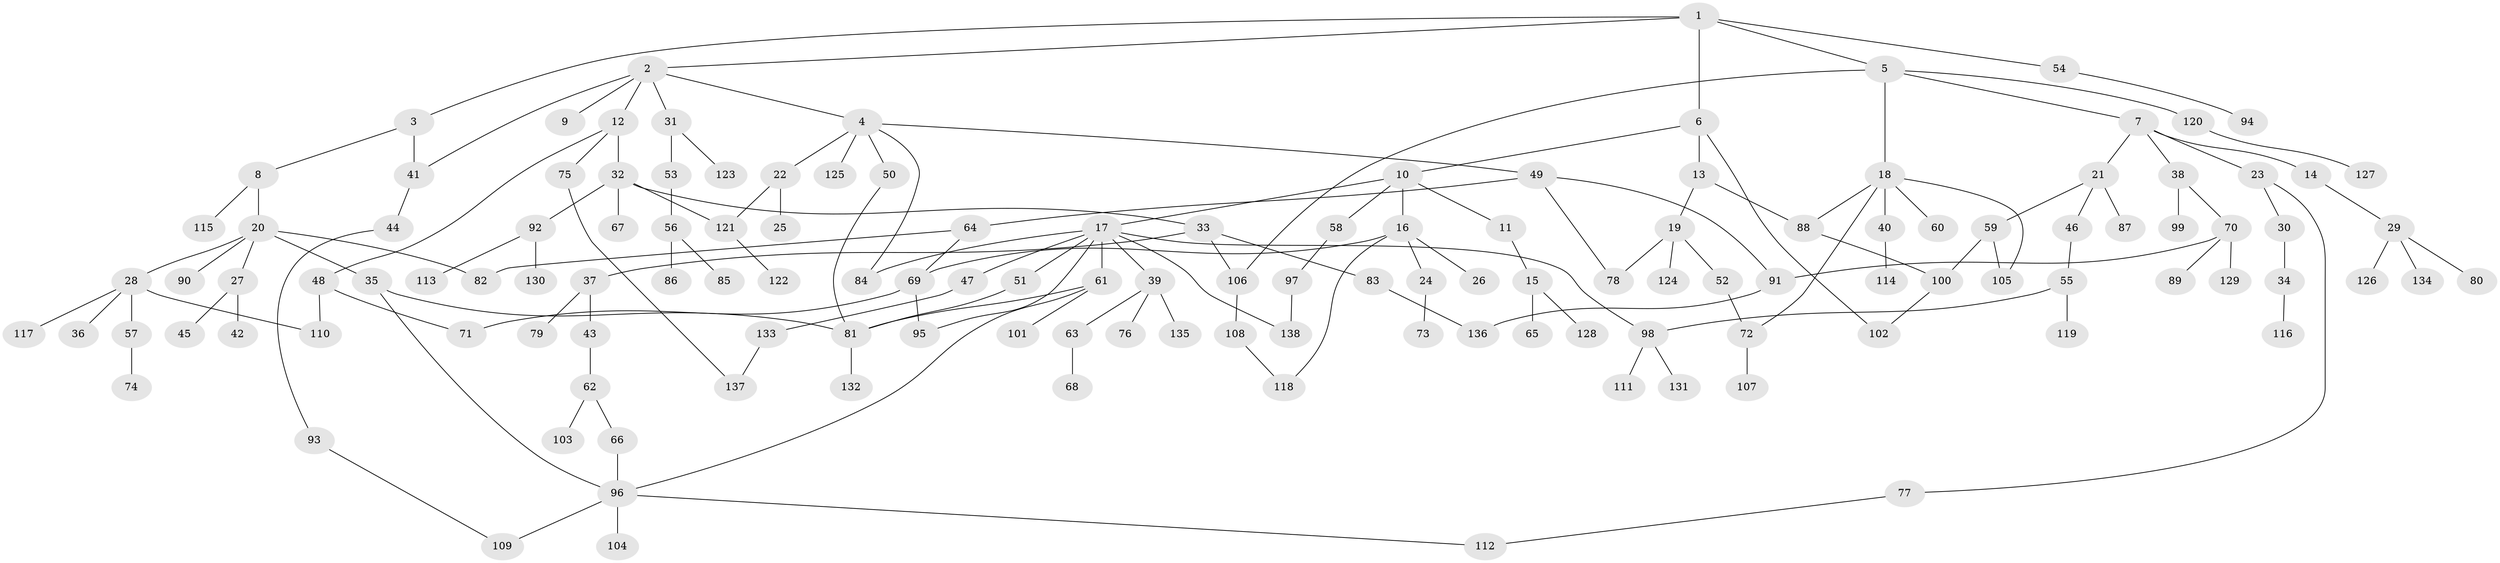 // coarse degree distribution, {5: 0.06521739130434782, 6: 0.03260869565217391, 7: 0.05434782608695652, 1: 0.3695652173913043, 2: 0.2608695652173913, 9: 0.010869565217391304, 4: 0.05434782608695652, 3: 0.15217391304347827}
// Generated by graph-tools (version 1.1) at 2025/41/03/06/25 10:41:31]
// undirected, 138 vertices, 165 edges
graph export_dot {
graph [start="1"]
  node [color=gray90,style=filled];
  1;
  2;
  3;
  4;
  5;
  6;
  7;
  8;
  9;
  10;
  11;
  12;
  13;
  14;
  15;
  16;
  17;
  18;
  19;
  20;
  21;
  22;
  23;
  24;
  25;
  26;
  27;
  28;
  29;
  30;
  31;
  32;
  33;
  34;
  35;
  36;
  37;
  38;
  39;
  40;
  41;
  42;
  43;
  44;
  45;
  46;
  47;
  48;
  49;
  50;
  51;
  52;
  53;
  54;
  55;
  56;
  57;
  58;
  59;
  60;
  61;
  62;
  63;
  64;
  65;
  66;
  67;
  68;
  69;
  70;
  71;
  72;
  73;
  74;
  75;
  76;
  77;
  78;
  79;
  80;
  81;
  82;
  83;
  84;
  85;
  86;
  87;
  88;
  89;
  90;
  91;
  92;
  93;
  94;
  95;
  96;
  97;
  98;
  99;
  100;
  101;
  102;
  103;
  104;
  105;
  106;
  107;
  108;
  109;
  110;
  111;
  112;
  113;
  114;
  115;
  116;
  117;
  118;
  119;
  120;
  121;
  122;
  123;
  124;
  125;
  126;
  127;
  128;
  129;
  130;
  131;
  132;
  133;
  134;
  135;
  136;
  137;
  138;
  1 -- 2;
  1 -- 3;
  1 -- 5;
  1 -- 6;
  1 -- 54;
  2 -- 4;
  2 -- 9;
  2 -- 12;
  2 -- 31;
  2 -- 41;
  3 -- 8;
  3 -- 41;
  4 -- 22;
  4 -- 49;
  4 -- 50;
  4 -- 84;
  4 -- 125;
  5 -- 7;
  5 -- 18;
  5 -- 106;
  5 -- 120;
  6 -- 10;
  6 -- 13;
  6 -- 102;
  7 -- 14;
  7 -- 21;
  7 -- 23;
  7 -- 38;
  8 -- 20;
  8 -- 115;
  10 -- 11;
  10 -- 16;
  10 -- 17;
  10 -- 58;
  11 -- 15;
  12 -- 32;
  12 -- 48;
  12 -- 75;
  13 -- 19;
  13 -- 88;
  14 -- 29;
  15 -- 65;
  15 -- 128;
  16 -- 24;
  16 -- 26;
  16 -- 69;
  16 -- 118;
  17 -- 39;
  17 -- 47;
  17 -- 51;
  17 -- 61;
  17 -- 98;
  17 -- 138;
  17 -- 95;
  17 -- 84;
  18 -- 40;
  18 -- 60;
  18 -- 72;
  18 -- 88;
  18 -- 105;
  19 -- 52;
  19 -- 124;
  19 -- 78;
  20 -- 27;
  20 -- 28;
  20 -- 35;
  20 -- 82;
  20 -- 90;
  21 -- 46;
  21 -- 59;
  21 -- 87;
  22 -- 25;
  22 -- 121;
  23 -- 30;
  23 -- 77;
  24 -- 73;
  27 -- 42;
  27 -- 45;
  28 -- 36;
  28 -- 57;
  28 -- 117;
  28 -- 110;
  29 -- 80;
  29 -- 126;
  29 -- 134;
  30 -- 34;
  31 -- 53;
  31 -- 123;
  32 -- 33;
  32 -- 67;
  32 -- 92;
  32 -- 121;
  33 -- 37;
  33 -- 83;
  33 -- 106;
  34 -- 116;
  35 -- 96;
  35 -- 81;
  37 -- 43;
  37 -- 79;
  38 -- 70;
  38 -- 99;
  39 -- 63;
  39 -- 76;
  39 -- 135;
  40 -- 114;
  41 -- 44;
  43 -- 62;
  44 -- 93;
  46 -- 55;
  47 -- 133;
  48 -- 110;
  48 -- 71;
  49 -- 64;
  49 -- 78;
  49 -- 91;
  50 -- 81;
  51 -- 81;
  52 -- 72;
  53 -- 56;
  54 -- 94;
  55 -- 119;
  55 -- 98;
  56 -- 85;
  56 -- 86;
  57 -- 74;
  58 -- 97;
  59 -- 100;
  59 -- 105;
  61 -- 101;
  61 -- 96;
  61 -- 81;
  62 -- 66;
  62 -- 103;
  63 -- 68;
  64 -- 69;
  64 -- 82;
  66 -- 96;
  69 -- 71;
  69 -- 95;
  70 -- 89;
  70 -- 129;
  70 -- 91;
  72 -- 107;
  75 -- 137;
  77 -- 112;
  81 -- 132;
  83 -- 136;
  88 -- 100;
  91 -- 136;
  92 -- 113;
  92 -- 130;
  93 -- 109;
  96 -- 104;
  96 -- 109;
  96 -- 112;
  97 -- 138;
  98 -- 111;
  98 -- 131;
  100 -- 102;
  106 -- 108;
  108 -- 118;
  120 -- 127;
  121 -- 122;
  133 -- 137;
}
